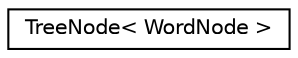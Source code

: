 digraph "Graphical Class Hierarchy"
{
 // LATEX_PDF_SIZE
  edge [fontname="Helvetica",fontsize="10",labelfontname="Helvetica",labelfontsize="10"];
  node [fontname="Helvetica",fontsize="10",shape=record];
  rankdir="LR";
  Node0 [label="TreeNode\< WordNode \>",height=0.2,width=0.4,color="black", fillcolor="white", style="filled",URL="$classTreeNode.html",tooltip=" "];
}
